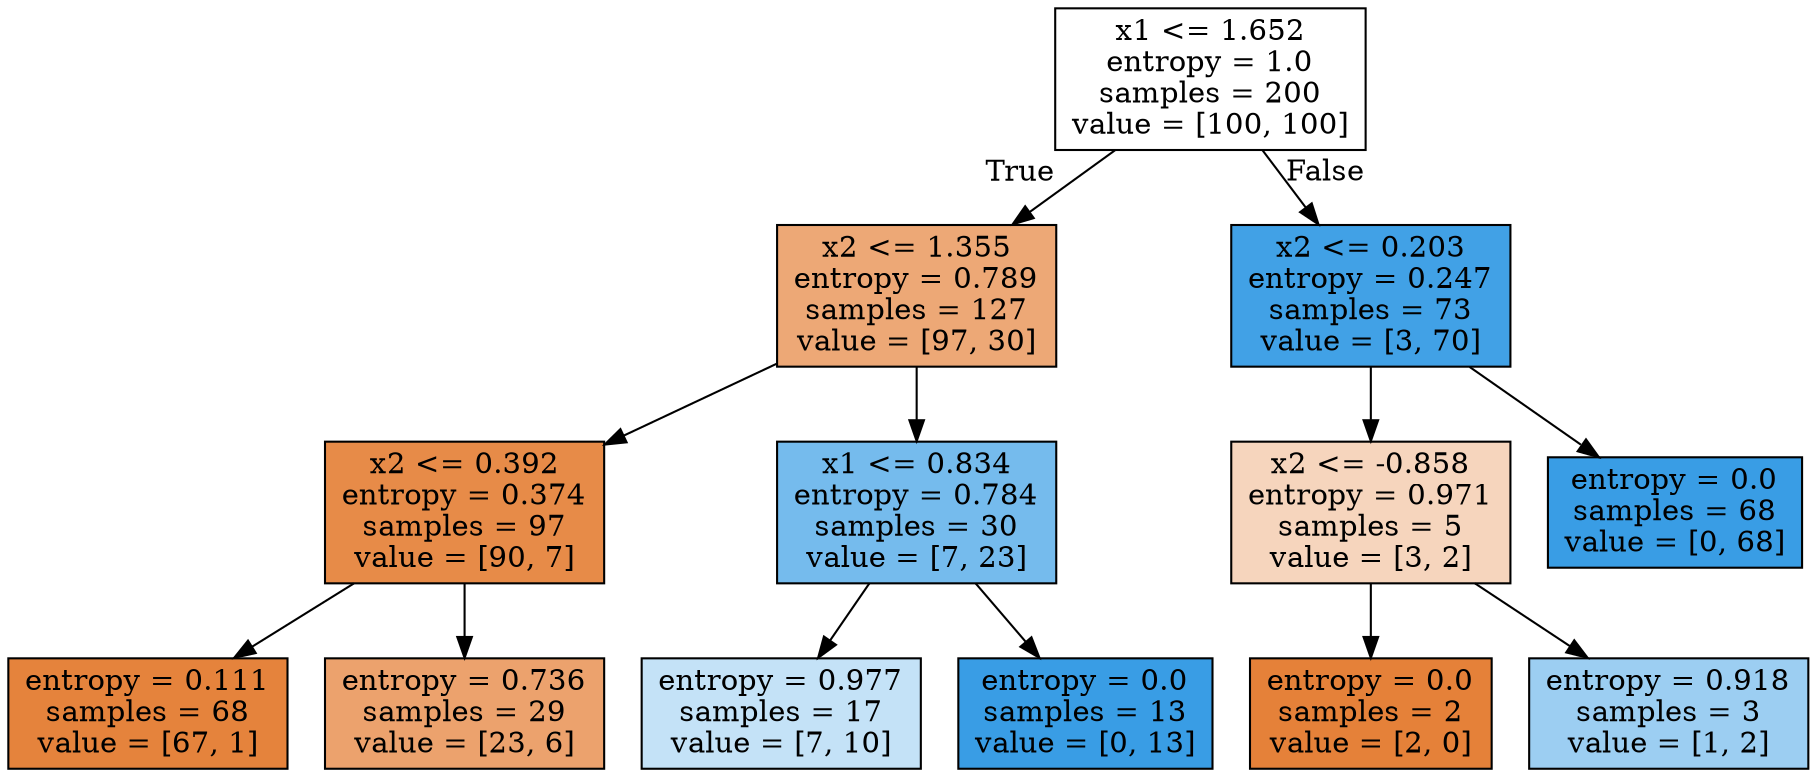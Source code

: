 digraph Tree {
node [shape=box, style="filled", color="black"] ;
0 [label="x1 <= 1.652\nentropy = 1.0\nsamples = 200\nvalue = [100, 100]", fillcolor="#ffffff"] ;
1 [label="x2 <= 1.355\nentropy = 0.789\nsamples = 127\nvalue = [97, 30]", fillcolor="#eda876"] ;
0 -> 1 [labeldistance=2.5, labelangle=45, headlabel="True"] ;
2 [label="x2 <= 0.392\nentropy = 0.374\nsamples = 97\nvalue = [90, 7]", fillcolor="#e78b48"] ;
1 -> 2 ;
3 [label="entropy = 0.111\nsamples = 68\nvalue = [67, 1]", fillcolor="#e5833c"] ;
2 -> 3 ;
4 [label="entropy = 0.736\nsamples = 29\nvalue = [23, 6]", fillcolor="#eca26d"] ;
2 -> 4 ;
5 [label="x1 <= 0.834\nentropy = 0.784\nsamples = 30\nvalue = [7, 23]", fillcolor="#75bbed"] ;
1 -> 5 ;
6 [label="entropy = 0.977\nsamples = 17\nvalue = [7, 10]", fillcolor="#c4e2f7"] ;
5 -> 6 ;
7 [label="entropy = 0.0\nsamples = 13\nvalue = [0, 13]", fillcolor="#399de5"] ;
5 -> 7 ;
8 [label="x2 <= 0.203\nentropy = 0.247\nsamples = 73\nvalue = [3, 70]", fillcolor="#41a1e6"] ;
0 -> 8 [labeldistance=2.5, labelangle=-45, headlabel="False"] ;
9 [label="x2 <= -0.858\nentropy = 0.971\nsamples = 5\nvalue = [3, 2]", fillcolor="#f6d5bd"] ;
8 -> 9 ;
10 [label="entropy = 0.0\nsamples = 2\nvalue = [2, 0]", fillcolor="#e58139"] ;
9 -> 10 ;
11 [label="entropy = 0.918\nsamples = 3\nvalue = [1, 2]", fillcolor="#9ccef2"] ;
9 -> 11 ;
12 [label="entropy = 0.0\nsamples = 68\nvalue = [0, 68]", fillcolor="#399de5"] ;
8 -> 12 ;
}